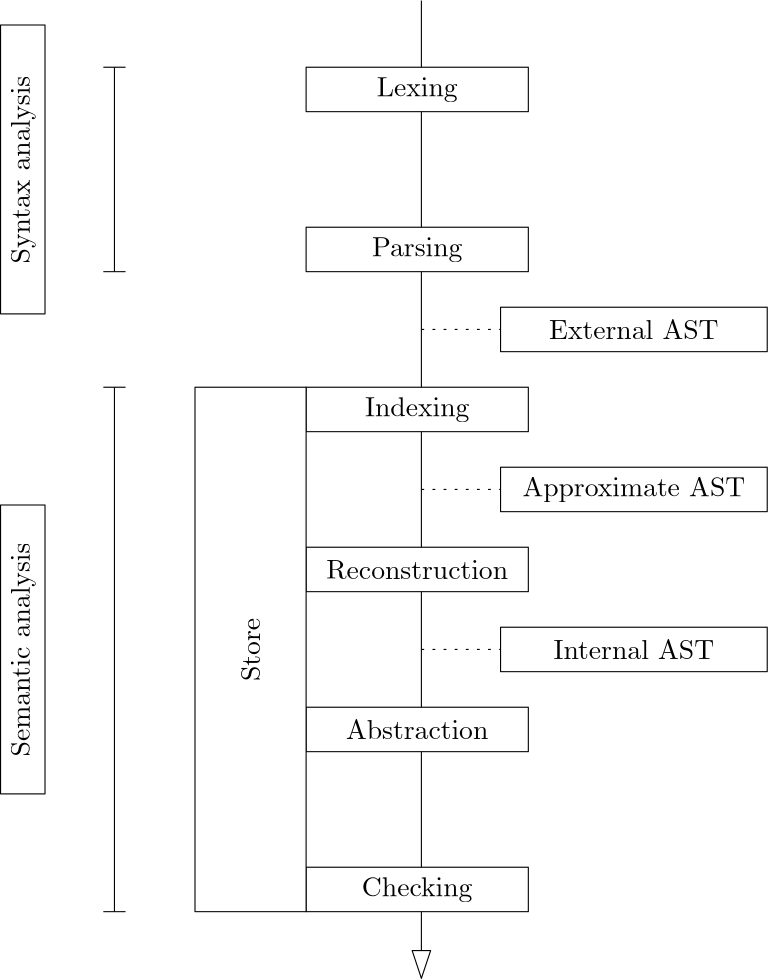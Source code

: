 <?xml version="1.0"?>
<!DOCTYPE ipe SYSTEM "ipe.dtd">
<ipe version="70218" creator="Ipe 7.2.28">
<info created="D:20230523202419" modified="D:20240626210436"/>
<ipestyle name="basic">
<symbol name="arrow/arc(spx)">
<path stroke="sym-stroke" fill="sym-stroke" pen="sym-pen">
0 0 m
-1 0.333 l
-1 -0.333 l
h
</path>
</symbol>
<symbol name="arrow/farc(spx)">
<path stroke="sym-stroke" fill="white" pen="sym-pen">
0 0 m
-1 0.333 l
-1 -0.333 l
h
</path>
</symbol>
<symbol name="arrow/ptarc(spx)">
<path stroke="sym-stroke" fill="sym-stroke" pen="sym-pen">
0 0 m
-1 0.333 l
-0.8 0 l
-1 -0.333 l
h
</path>
</symbol>
<symbol name="arrow/fptarc(spx)">
<path stroke="sym-stroke" fill="white" pen="sym-pen">
0 0 m
-1 0.333 l
-0.8 0 l
-1 -0.333 l
h
</path>
</symbol>
<symbol name="mark/circle(sx)" transformations="translations">
<path fill="sym-stroke">
0.6 0 0 0.6 0 0 e
0.4 0 0 0.4 0 0 e
</path>
</symbol>
<symbol name="mark/disk(sx)" transformations="translations">
<path fill="sym-stroke">
0.6 0 0 0.6 0 0 e
</path>
</symbol>
<symbol name="mark/fdisk(sfx)" transformations="translations">
<group>
<path fill="sym-fill">
0.5 0 0 0.5 0 0 e
</path>
<path fill="sym-stroke" fillrule="eofill">
0.6 0 0 0.6 0 0 e
0.4 0 0 0.4 0 0 e
</path>
</group>
</symbol>
<symbol name="mark/box(sx)" transformations="translations">
<path fill="sym-stroke" fillrule="eofill">
-0.6 -0.6 m
0.6 -0.6 l
0.6 0.6 l
-0.6 0.6 l
h
-0.4 -0.4 m
0.4 -0.4 l
0.4 0.4 l
-0.4 0.4 l
h
</path>
</symbol>
<symbol name="mark/square(sx)" transformations="translations">
<path fill="sym-stroke">
-0.6 -0.6 m
0.6 -0.6 l
0.6 0.6 l
-0.6 0.6 l
h
</path>
</symbol>
<symbol name="mark/fsquare(sfx)" transformations="translations">
<group>
<path fill="sym-fill">
-0.5 -0.5 m
0.5 -0.5 l
0.5 0.5 l
-0.5 0.5 l
h
</path>
<path fill="sym-stroke" fillrule="eofill">
-0.6 -0.6 m
0.6 -0.6 l
0.6 0.6 l
-0.6 0.6 l
h
-0.4 -0.4 m
0.4 -0.4 l
0.4 0.4 l
-0.4 0.4 l
h
</path>
</group>
</symbol>
<symbol name="mark/cross(sx)" transformations="translations">
<group>
<path fill="sym-stroke">
-0.43 -0.57 m
0.57 0.43 l
0.43 0.57 l
-0.57 -0.43 l
h
</path>
<path fill="sym-stroke">
-0.43 0.57 m
0.57 -0.43 l
0.43 -0.57 l
-0.57 0.43 l
h
</path>
</group>
</symbol>
<symbol name="arrow/fnormal(spx)">
<path stroke="sym-stroke" fill="white" pen="sym-pen">
0 0 m
-1 0.333 l
-1 -0.333 l
h
</path>
</symbol>
<symbol name="arrow/pointed(spx)">
<path stroke="sym-stroke" fill="sym-stroke" pen="sym-pen">
0 0 m
-1 0.333 l
-0.8 0 l
-1 -0.333 l
h
</path>
</symbol>
<symbol name="arrow/fpointed(spx)">
<path stroke="sym-stroke" fill="white" pen="sym-pen">
0 0 m
-1 0.333 l
-0.8 0 l
-1 -0.333 l
h
</path>
</symbol>
<symbol name="arrow/linear(spx)">
<path stroke="sym-stroke" pen="sym-pen">
-1 0.333 m
0 0 l
-1 -0.333 l
</path>
</symbol>
<symbol name="arrow/fdouble(spx)">
<path stroke="sym-stroke" fill="white" pen="sym-pen">
0 0 m
-1 0.333 l
-1 -0.333 l
h
-1 0 m
-2 0.333 l
-2 -0.333 l
h
</path>
</symbol>
<symbol name="arrow/double(spx)">
<path stroke="sym-stroke" fill="sym-stroke" pen="sym-pen">
0 0 m
-1 0.333 l
-1 -0.333 l
h
-1 0 m
-2 0.333 l
-2 -0.333 l
h
</path>
</symbol>
<symbol name="arrow/mid-normal(spx)">
<path stroke="sym-stroke" fill="sym-stroke" pen="sym-pen">
0.5 0 m
-0.5 0.333 l
-0.5 -0.333 l
h
</path>
</symbol>
<symbol name="arrow/mid-fnormal(spx)">
<path stroke="sym-stroke" fill="white" pen="sym-pen">
0.5 0 m
-0.5 0.333 l
-0.5 -0.333 l
h
</path>
</symbol>
<symbol name="arrow/mid-pointed(spx)">
<path stroke="sym-stroke" fill="sym-stroke" pen="sym-pen">
0.5 0 m
-0.5 0.333 l
-0.3 0 l
-0.5 -0.333 l
h
</path>
</symbol>
<symbol name="arrow/mid-fpointed(spx)">
<path stroke="sym-stroke" fill="white" pen="sym-pen">
0.5 0 m
-0.5 0.333 l
-0.3 0 l
-0.5 -0.333 l
h
</path>
</symbol>
<symbol name="arrow/mid-double(spx)">
<path stroke="sym-stroke" fill="sym-stroke" pen="sym-pen">
1 0 m
0 0.333 l
0 -0.333 l
h
0 0 m
-1 0.333 l
-1 -0.333 l
h
</path>
</symbol>
<symbol name="arrow/mid-fdouble(spx)">
<path stroke="sym-stroke" fill="white" pen="sym-pen">
1 0 m
0 0.333 l
0 -0.333 l
h
0 0 m
-1 0.333 l
-1 -0.333 l
h
</path>
</symbol>
<anglesize name="22.5 deg" value="22.5"/>
<anglesize name="30 deg" value="30"/>
<anglesize name="45 deg" value="45"/>
<anglesize name="60 deg" value="60"/>
<anglesize name="90 deg" value="90"/>
<arrowsize name="large" value="10"/>
<arrowsize name="small" value="5"/>
<arrowsize name="tiny" value="3"/>
<color name="blue" value="0 0 1"/>
<color name="brown" value="0.647 0.165 0.165"/>
<color name="darkblue" value="0 0 0.545"/>
<color name="darkcyan" value="0 0.545 0.545"/>
<color name="darkgray" value="0.663"/>
<color name="darkgreen" value="0 0.392 0"/>
<color name="darkmagenta" value="0.545 0 0.545"/>
<color name="darkorange" value="1 0.549 0"/>
<color name="darkred" value="0.545 0 0"/>
<color name="gold" value="1 0.843 0"/>
<color name="gray" value="0.745"/>
<color name="green" value="0 1 0"/>
<color name="lightblue" value="0.678 0.847 0.902"/>
<color name="lightcyan" value="0.878 1 1"/>
<color name="lightgray" value="0.827"/>
<color name="lightgreen" value="0.565 0.933 0.565"/>
<color name="lightyellow" value="1 1 0.878"/>
<color name="navy" value="0 0 0.502"/>
<color name="orange" value="1 0.647 0"/>
<color name="pink" value="1 0.753 0.796"/>
<color name="purple" value="0.627 0.125 0.941"/>
<color name="red" value="1 0 0"/>
<color name="seagreen" value="0.18 0.545 0.341"/>
<color name="turquoise" value="0.251 0.878 0.816"/>
<color name="violet" value="0.933 0.51 0.933"/>
<color name="yellow" value="1 1 0"/>
<dashstyle name="dash dot dotted" value="[4 2 1 2 1 2] 0"/>
<dashstyle name="dash dotted" value="[4 2 1 2] 0"/>
<dashstyle name="dashed" value="[4] 0"/>
<dashstyle name="dotted" value="[1 3] 0"/>
<gridsize name="10 pts (~3.5 mm)" value="10"/>
<gridsize name="14 pts (~5 mm)" value="14"/>
<gridsize name="16 pts (~6 mm)" value="16"/>
<gridsize name="20 pts (~7 mm)" value="20"/>
<gridsize name="28 pts (~10 mm)" value="28"/>
<gridsize name="32 pts (~12 mm)" value="32"/>
<gridsize name="4 pts" value="4"/>
<gridsize name="56 pts (~20 mm)" value="56"/>
<gridsize name="8 pts (~3 mm)" value="8"/>
<opacity name="10%" value="0.1"/>
<opacity name="30%" value="0.3"/>
<opacity name="50%" value="0.5"/>
<opacity name="75%" value="0.75"/>
<pen name="fat" value="1.2"/>
<pen name="heavier" value="0.8"/>
<pen name="ultrafat" value="2"/>
<symbolsize name="large" value="5"/>
<symbolsize name="small" value="2"/>
<symbolsize name="tiny" value="1.1"/>
<textsize name="Huge" value="\Huge"/>
<textsize name="LARGE" value="\LARGE"/>
<textsize name="Large" value="\Large"/>
<textsize name="footnote" value="\footnotesize"/>
<textsize name="huge" value="\huge"/>
<textsize name="large" value="\large"/>
<textsize name="script" value="\scriptsize"/>
<textsize name="small" value="\small"/>
<textsize name="tiny" value="\tiny"/>
<textstyle name="center" begin="\begin{center}" end="\end{center}"/>
<textstyle name="item" begin="\begin{itemize}\item{}" end="\end{itemize}"/>
<textstyle name="itemize" begin="\begin{itemize}" end="\end{itemize}"/>
<tiling name="falling" angle="-60" step="4" width="1"/>
<tiling name="rising" angle="30" step="4" width="1"/>
</ipestyle>
<page>
<layer name="alpha"/>
<view layers="alpha" active="alpha"/>
<path layer="alpha" matrix="1 0 0 1 0 -118.4" stroke="black" fill="white" dash="dotted">
297.5 760 m
400 760 l
</path>
<path matrix="1 0 0 1 0 -176" stroke="black" fill="white" dash="dotted">
297.5 760 m
400 760 l
</path>
<path matrix="1 0 0 1 0 -233.6" stroke="black" fill="white" dash="dotted">
297.5 760 m
400 760 l
</path>
<path matrix="1 0 0 1 1.5 0" stroke="black" arrow="farc/large">
296 760 m
296 408 l
</path>
<path matrix="1 0 0 1 0 -270.4" stroke="black" fill="1">
256 776 m
256 760 l
336 760 l
336 776 l
h
</path>
<path matrix="1 0 0 1 0 -328" stroke="black" fill="1">
256 776 m
256 760 l
336 760 l
336 776 l
h
</path>
<path matrix="0 1 -1 0 858 330.4" stroke="black" fill="white">
144 712 m
144 696 l
248 696 l
248 712 l
h
</path>
<path matrix="0 1 -1 0 858 503.2" stroke="black" fill="1">
144 712 m
144 696 l
248 696 l
248 712 l
h
</path>
<text matrix="0 1 -1 0 858 635.2" pos="64 704" stroke="black" type="label" width="67.635" height="6.926" depth="1.93" halign="center" valign="center">Syntax analysis</text>
<path matrix="1 0 0 1 0 -212.8" stroke="black" fill="white">
256 776 m
256 760 l
336 760 l
336 776 l
h
</path>
<path matrix="1 0 0 1 0 -155.2" stroke="black" fill="1">
256 776 m
256 760 l
336 760 l
336 776 l
h
</path>
<path matrix="1 0 0 1 0 -97.6" stroke="black" fill="1">
256 776 m
256 760 l
336 760 l
336 776 l
h
</path>
<path matrix="1 0 0 1 0 -40" stroke="black" fill="1">
256 776 m
256 760 l
336 760 l
336 776 l
h
</path>
<text matrix="1 0 0 1 232 -40" transformations="translations" pos="64 768" stroke="black" type="label" width="29.196" height="6.815" depth="1.93" halign="center" valign="center">Lexing</text>
<text matrix="1 0 0 1 168 -97.6" transformations="translations" pos="128 768" stroke="black" type="label" width="32.6" height="6.815" depth="1.93" halign="center" valign="center">Parsing</text>
<text matrix="1 0 0 1 104 -155.2" transformations="translations" pos="192 768" stroke="black" type="label" width="37.637" height="6.926" depth="1.93" halign="center" valign="center">Indexing</text>
<text matrix="1 0 0 1 40 -212.8" transformations="translations" pos="256 768" stroke="black" type="label" width="65.532" height="6.808" depth="0" halign="center" valign="center">Reconstruction</text>
<text matrix="1 0 0 1 40 -270.4" transformations="translations" pos="256 768" stroke="black" type="label" width="51.28" height="6.918" depth="0" halign="center" valign="center">Abstraction</text>
<text matrix="1 0 0 1 -104 -328" transformations="translations" pos="400 768" stroke="black" type="label" width="39.851" height="6.926" depth="1.93" halign="center" valign="center">Checking</text>
<text matrix="0 1 -1 0 858 334.4" pos="192 704" stroke="black" type="label" width="77.045" height="6.926" depth="1.93" halign="center" valign="center">Semantic analysis</text>
<path matrix="1 0 0 1 -69 0" stroke="black" fill="white">
256 620.8 m
256 432 l
</path>
<path matrix="1 0 0 1 -69 0" stroke="black" fill="white">
256 736 m
256 662.4 l
</path>
<group matrix="1 0 0 1 -120 0">
<path matrix="0.5 0 0 1 208 0" stroke="black" fill="white">
336 620.8 m
336 432 l
256 432 l
256 620.8 l
h
</path>
<text matrix="0 1 -1 0 983.404 427.04" pos="88 624" stroke="black" type="label" width="22.72" height="6.808" depth="0" valign="baseline">Store</text>
</group>
<group matrix="1 0 0 1 -74 0">
<path matrix="1 0 0 1 0 -14.4" stroke="black" fill="1">
400 664 m
400 648 l
496 648 l
496 664 l
h
</path>
<text matrix="1 0 0 1 48 -126.4" transformations="translations" pos="400 768" stroke="black" type="label" width="61.049" height="6.918" depth="0" halign="center" valign="center">External AST</text>
</group>
<group matrix="1 0 0 1 -74 0">
<path matrix="1 0 0 1 0 -72" stroke="black" fill="white">
400 664 m
400 648 l
496 648 l
496 664 l
h
</path>
<text matrix="1 0 0 1 48 -184" transformations="translations" pos="400 768" stroke="black" type="label" width="80.282" height="6.815" depth="1.93" halign="center" valign="center">Approximate AST</text>
</group>
<group matrix="1 0 0 1 -74 0">
<path matrix="1 0 0 1 0 -129.6" stroke="black" fill="1">
400 664 m
400 648 l
496 648 l
496 664 l
h
</path>
<text matrix="1 0 0 1 48 -241.6" transformations="translations" pos="400 768" stroke="black" type="label" width="57.866" height="6.918" depth="0" halign="center" valign="center">Internal AST</text>
</group>
<path matrix="1 0 0 1 -9 0" stroke="black">
192 736 m
200 736 l
</path>
<path matrix="1 0 0 1 -9 -73.6" stroke="black">
192 736 m
200 736 l
</path>
<path matrix="1 0 0 1 -9 -115.2" stroke="black">
192 736 m
200 736 l
</path>
<path matrix="1 0 0 1 -9 -304" stroke="black">
192 736 m
200 736 l
</path>
</page>
</ipe>
